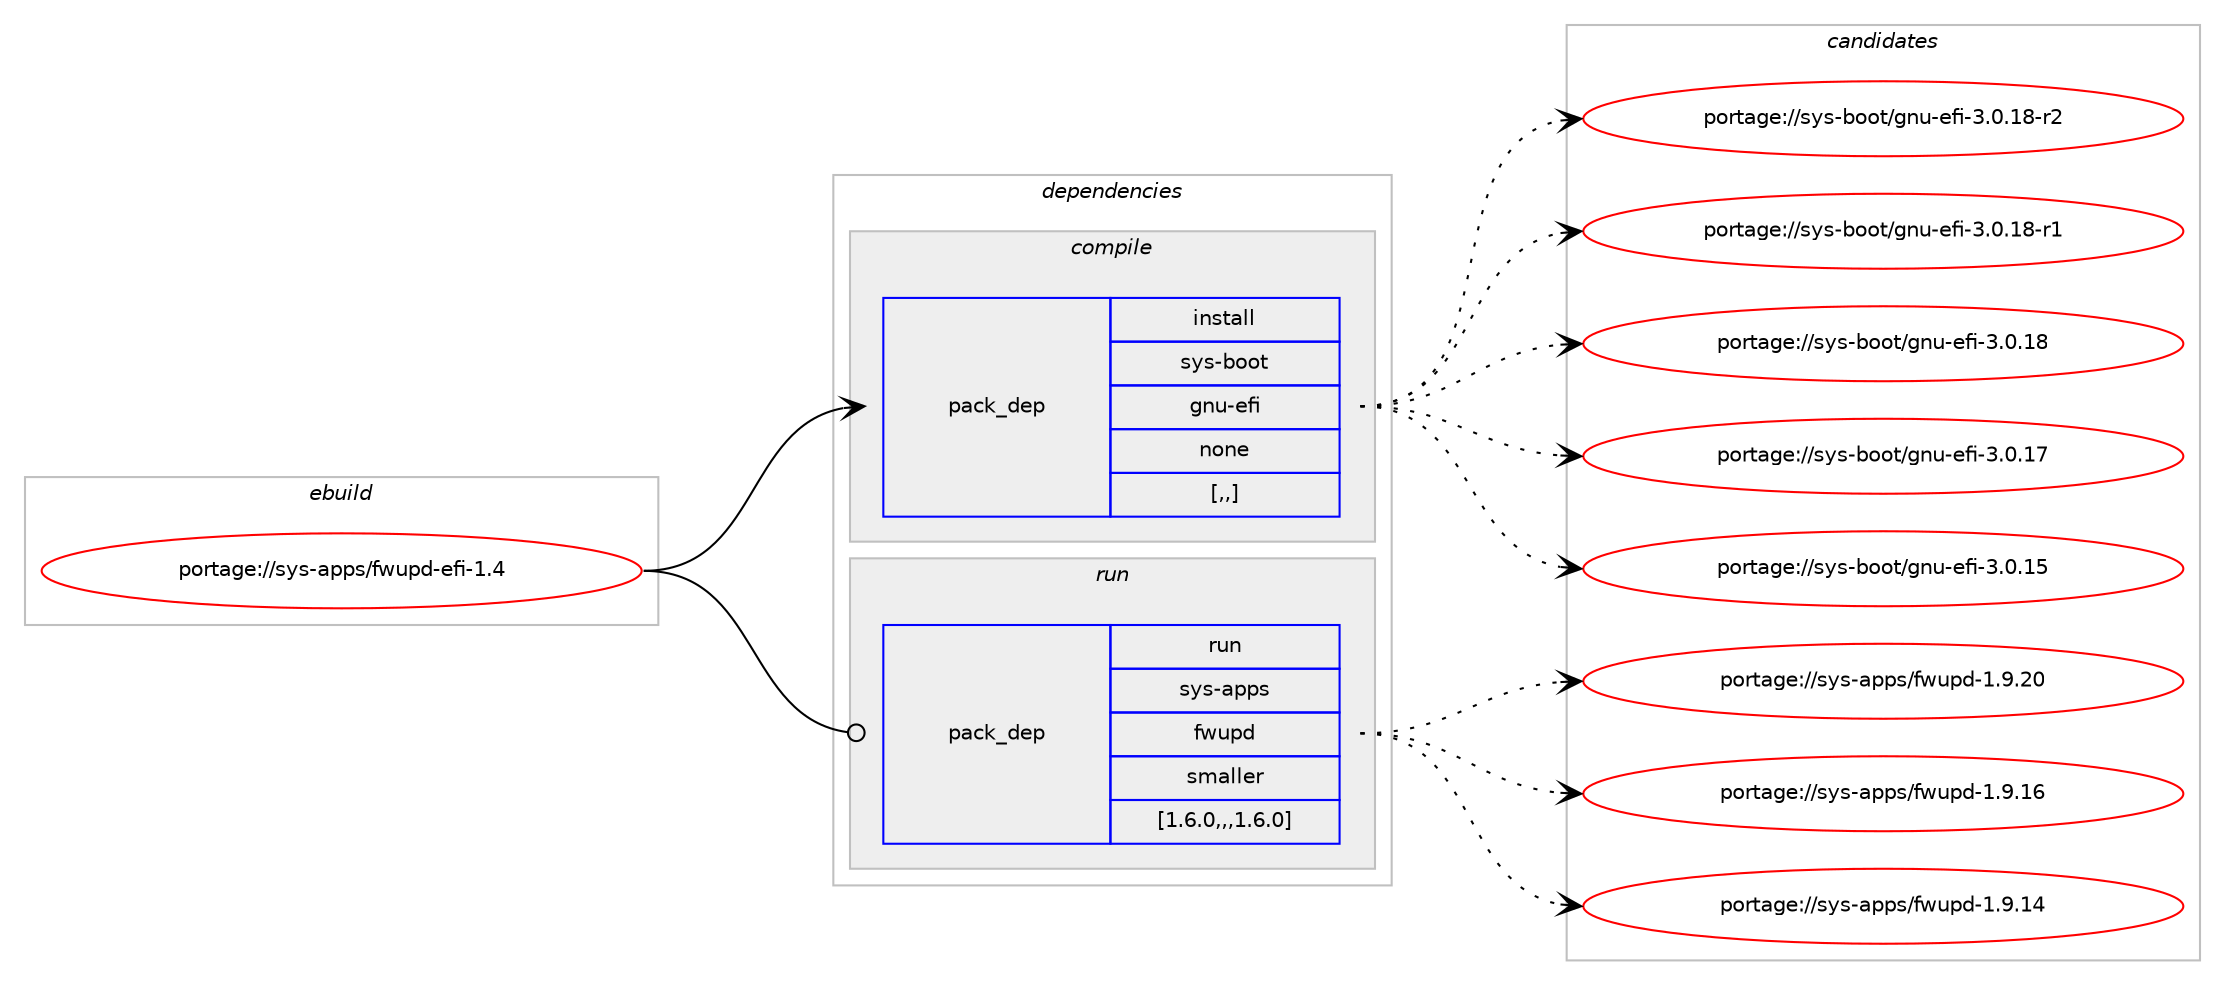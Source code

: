 digraph prolog {

# *************
# Graph options
# *************

newrank=true;
concentrate=true;
compound=true;
graph [rankdir=LR,fontname=Helvetica,fontsize=10,ranksep=1.5];#, ranksep=2.5, nodesep=0.2];
edge  [arrowhead=vee];
node  [fontname=Helvetica,fontsize=10];

# **********
# The ebuild
# **********

subgraph cluster_leftcol {
color=gray;
rank=same;
label=<<i>ebuild</i>>;
id [label="portage://sys-apps/fwupd-efi-1.4", color=red, width=4, href="../sys-apps/fwupd-efi-1.4.svg"];
}

# ****************
# The dependencies
# ****************

subgraph cluster_midcol {
color=gray;
label=<<i>dependencies</i>>;
subgraph cluster_compile {
fillcolor="#eeeeee";
style=filled;
label=<<i>compile</i>>;
subgraph pack304273 {
dependency417641 [label=<<TABLE BORDER="0" CELLBORDER="1" CELLSPACING="0" CELLPADDING="4" WIDTH="220"><TR><TD ROWSPAN="6" CELLPADDING="30">pack_dep</TD></TR><TR><TD WIDTH="110">install</TD></TR><TR><TD>sys-boot</TD></TR><TR><TD>gnu-efi</TD></TR><TR><TD>none</TD></TR><TR><TD>[,,]</TD></TR></TABLE>>, shape=none, color=blue];
}
id:e -> dependency417641:w [weight=20,style="solid",arrowhead="vee"];
}
subgraph cluster_compileandrun {
fillcolor="#eeeeee";
style=filled;
label=<<i>compile and run</i>>;
}
subgraph cluster_run {
fillcolor="#eeeeee";
style=filled;
label=<<i>run</i>>;
subgraph pack304274 {
dependency417642 [label=<<TABLE BORDER="0" CELLBORDER="1" CELLSPACING="0" CELLPADDING="4" WIDTH="220"><TR><TD ROWSPAN="6" CELLPADDING="30">pack_dep</TD></TR><TR><TD WIDTH="110">run</TD></TR><TR><TD>sys-apps</TD></TR><TR><TD>fwupd</TD></TR><TR><TD>smaller</TD></TR><TR><TD>[1.6.0,,,1.6.0]</TD></TR></TABLE>>, shape=none, color=blue];
}
id:e -> dependency417642:w [weight=20,style="solid",arrowhead="odot"];
}
}

# **************
# The candidates
# **************

subgraph cluster_choices {
rank=same;
color=gray;
label=<<i>candidates</i>>;

subgraph choice304273 {
color=black;
nodesep=1;
choice11512111545981111111164710311011745101102105455146484649564511450 [label="portage://sys-boot/gnu-efi-3.0.18-r2", color=red, width=4,href="../sys-boot/gnu-efi-3.0.18-r2.svg"];
choice11512111545981111111164710311011745101102105455146484649564511449 [label="portage://sys-boot/gnu-efi-3.0.18-r1", color=red, width=4,href="../sys-boot/gnu-efi-3.0.18-r1.svg"];
choice1151211154598111111116471031101174510110210545514648464956 [label="portage://sys-boot/gnu-efi-3.0.18", color=red, width=4,href="../sys-boot/gnu-efi-3.0.18.svg"];
choice1151211154598111111116471031101174510110210545514648464955 [label="portage://sys-boot/gnu-efi-3.0.17", color=red, width=4,href="../sys-boot/gnu-efi-3.0.17.svg"];
choice1151211154598111111116471031101174510110210545514648464953 [label="portage://sys-boot/gnu-efi-3.0.15", color=red, width=4,href="../sys-boot/gnu-efi-3.0.15.svg"];
dependency417641:e -> choice11512111545981111111164710311011745101102105455146484649564511450:w [style=dotted,weight="100"];
dependency417641:e -> choice11512111545981111111164710311011745101102105455146484649564511449:w [style=dotted,weight="100"];
dependency417641:e -> choice1151211154598111111116471031101174510110210545514648464956:w [style=dotted,weight="100"];
dependency417641:e -> choice1151211154598111111116471031101174510110210545514648464955:w [style=dotted,weight="100"];
dependency417641:e -> choice1151211154598111111116471031101174510110210545514648464953:w [style=dotted,weight="100"];
}
subgraph choice304274 {
color=black;
nodesep=1;
choice11512111545971121121154710211911711210045494657465048 [label="portage://sys-apps/fwupd-1.9.20", color=red, width=4,href="../sys-apps/fwupd-1.9.20.svg"];
choice11512111545971121121154710211911711210045494657464954 [label="portage://sys-apps/fwupd-1.9.16", color=red, width=4,href="../sys-apps/fwupd-1.9.16.svg"];
choice11512111545971121121154710211911711210045494657464952 [label="portage://sys-apps/fwupd-1.9.14", color=red, width=4,href="../sys-apps/fwupd-1.9.14.svg"];
dependency417642:e -> choice11512111545971121121154710211911711210045494657465048:w [style=dotted,weight="100"];
dependency417642:e -> choice11512111545971121121154710211911711210045494657464954:w [style=dotted,weight="100"];
dependency417642:e -> choice11512111545971121121154710211911711210045494657464952:w [style=dotted,weight="100"];
}
}

}
